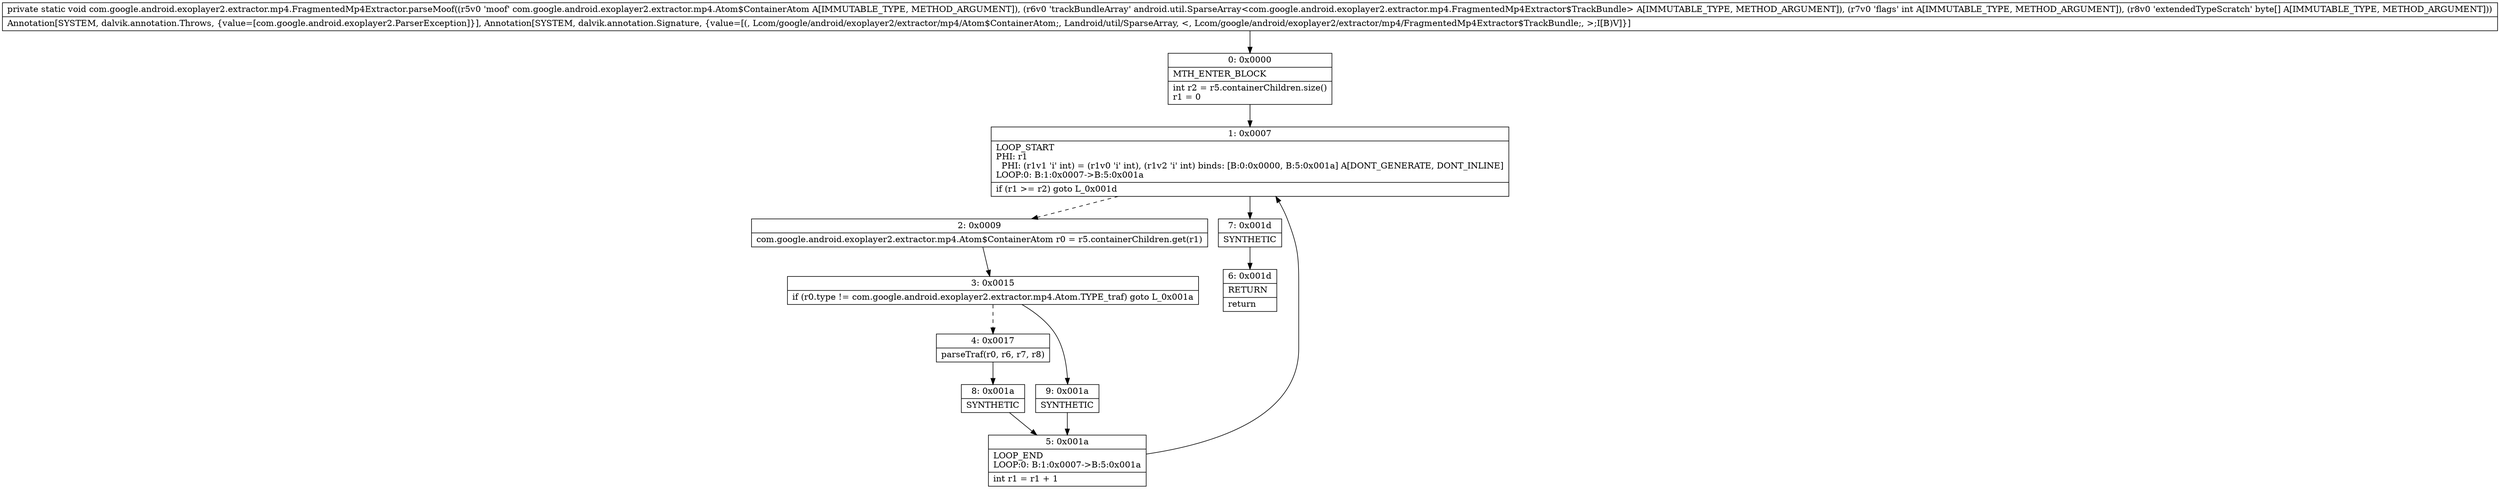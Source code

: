 digraph "CFG forcom.google.android.exoplayer2.extractor.mp4.FragmentedMp4Extractor.parseMoof(Lcom\/google\/android\/exoplayer2\/extractor\/mp4\/Atom$ContainerAtom;Landroid\/util\/SparseArray;I[B)V" {
Node_0 [shape=record,label="{0\:\ 0x0000|MTH_ENTER_BLOCK\l|int r2 = r5.containerChildren.size()\lr1 = 0\l}"];
Node_1 [shape=record,label="{1\:\ 0x0007|LOOP_START\lPHI: r1 \l  PHI: (r1v1 'i' int) = (r1v0 'i' int), (r1v2 'i' int) binds: [B:0:0x0000, B:5:0x001a] A[DONT_GENERATE, DONT_INLINE]\lLOOP:0: B:1:0x0007\-\>B:5:0x001a\l|if (r1 \>= r2) goto L_0x001d\l}"];
Node_2 [shape=record,label="{2\:\ 0x0009|com.google.android.exoplayer2.extractor.mp4.Atom$ContainerAtom r0 = r5.containerChildren.get(r1)\l}"];
Node_3 [shape=record,label="{3\:\ 0x0015|if (r0.type != com.google.android.exoplayer2.extractor.mp4.Atom.TYPE_traf) goto L_0x001a\l}"];
Node_4 [shape=record,label="{4\:\ 0x0017|parseTraf(r0, r6, r7, r8)\l}"];
Node_5 [shape=record,label="{5\:\ 0x001a|LOOP_END\lLOOP:0: B:1:0x0007\-\>B:5:0x001a\l|int r1 = r1 + 1\l}"];
Node_6 [shape=record,label="{6\:\ 0x001d|RETURN\l|return\l}"];
Node_7 [shape=record,label="{7\:\ 0x001d|SYNTHETIC\l}"];
Node_8 [shape=record,label="{8\:\ 0x001a|SYNTHETIC\l}"];
Node_9 [shape=record,label="{9\:\ 0x001a|SYNTHETIC\l}"];
MethodNode[shape=record,label="{private static void com.google.android.exoplayer2.extractor.mp4.FragmentedMp4Extractor.parseMoof((r5v0 'moof' com.google.android.exoplayer2.extractor.mp4.Atom$ContainerAtom A[IMMUTABLE_TYPE, METHOD_ARGUMENT]), (r6v0 'trackBundleArray' android.util.SparseArray\<com.google.android.exoplayer2.extractor.mp4.FragmentedMp4Extractor$TrackBundle\> A[IMMUTABLE_TYPE, METHOD_ARGUMENT]), (r7v0 'flags' int A[IMMUTABLE_TYPE, METHOD_ARGUMENT]), (r8v0 'extendedTypeScratch' byte[] A[IMMUTABLE_TYPE, METHOD_ARGUMENT]))  | Annotation[SYSTEM, dalvik.annotation.Throws, \{value=[com.google.android.exoplayer2.ParserException]\}], Annotation[SYSTEM, dalvik.annotation.Signature, \{value=[(, Lcom\/google\/android\/exoplayer2\/extractor\/mp4\/Atom$ContainerAtom;, Landroid\/util\/SparseArray, \<, Lcom\/google\/android\/exoplayer2\/extractor\/mp4\/FragmentedMp4Extractor$TrackBundle;, \>;I[B)V]\}]\l}"];
MethodNode -> Node_0;
Node_0 -> Node_1;
Node_1 -> Node_2[style=dashed];
Node_1 -> Node_7;
Node_2 -> Node_3;
Node_3 -> Node_4[style=dashed];
Node_3 -> Node_9;
Node_4 -> Node_8;
Node_5 -> Node_1;
Node_7 -> Node_6;
Node_8 -> Node_5;
Node_9 -> Node_5;
}

